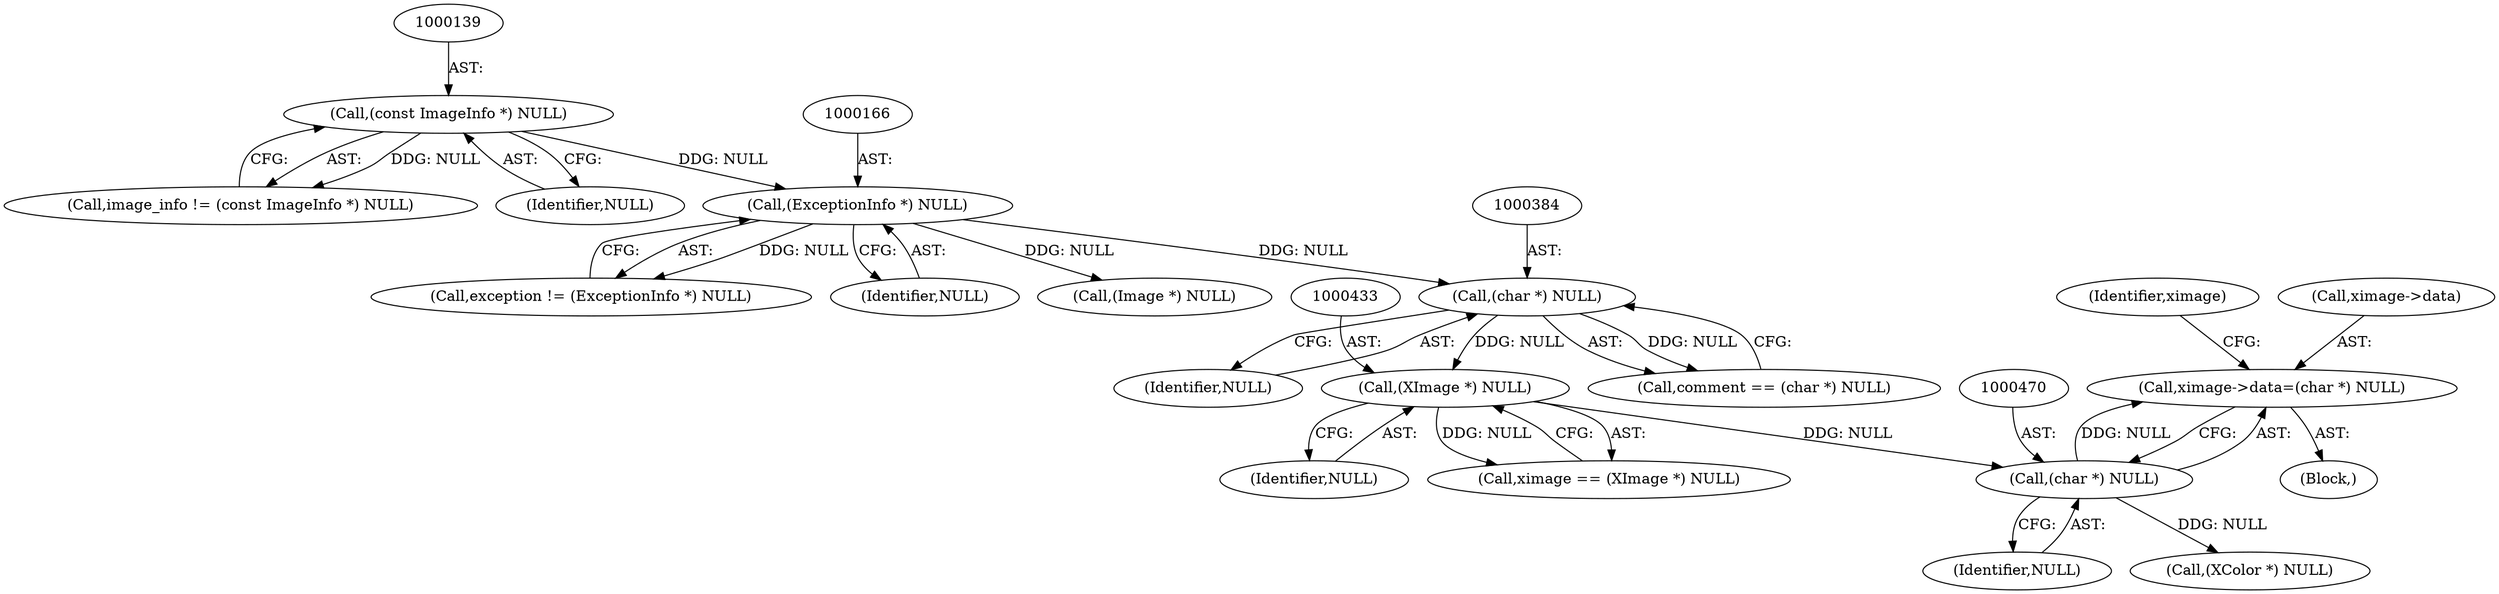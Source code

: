 digraph "0_ImageMagick6_f663dfb8431c97d95682a2b533cca1c8233d21b4@pointer" {
"1000465" [label="(Call,ximage->data=(char *) NULL)"];
"1000469" [label="(Call,(char *) NULL)"];
"1000432" [label="(Call,(XImage *) NULL)"];
"1000383" [label="(Call,(char *) NULL)"];
"1000165" [label="(Call,(ExceptionInfo *) NULL)"];
"1000138" [label="(Call,(const ImageInfo *) NULL)"];
"1000385" [label="(Identifier,NULL)"];
"1000465" [label="(Call,ximage->data=(char *) NULL)"];
"1000163" [label="(Call,exception != (ExceptionInfo *) NULL)"];
"1000474" [label="(Identifier,ximage)"];
"1000116" [label="(Block,)"];
"1000466" [label="(Call,ximage->data)"];
"1000383" [label="(Call,(char *) NULL)"];
"1000140" [label="(Identifier,NULL)"];
"1000165" [label="(Call,(ExceptionInfo *) NULL)"];
"1000136" [label="(Call,image_info != (const ImageInfo *) NULL)"];
"1000432" [label="(Call,(XImage *) NULL)"];
"1000381" [label="(Call,comment == (char *) NULL)"];
"1000471" [label="(Identifier,NULL)"];
"1000167" [label="(Identifier,NULL)"];
"1000469" [label="(Call,(char *) NULL)"];
"1000690" [label="(Call,(XColor *) NULL)"];
"1000195" [label="(Call,(Image *) NULL)"];
"1000434" [label="(Identifier,NULL)"];
"1000430" [label="(Call,ximage == (XImage *) NULL)"];
"1000138" [label="(Call,(const ImageInfo *) NULL)"];
"1000465" -> "1000116"  [label="AST: "];
"1000465" -> "1000469"  [label="CFG: "];
"1000466" -> "1000465"  [label="AST: "];
"1000469" -> "1000465"  [label="AST: "];
"1000474" -> "1000465"  [label="CFG: "];
"1000469" -> "1000465"  [label="DDG: NULL"];
"1000469" -> "1000471"  [label="CFG: "];
"1000470" -> "1000469"  [label="AST: "];
"1000471" -> "1000469"  [label="AST: "];
"1000432" -> "1000469"  [label="DDG: NULL"];
"1000469" -> "1000690"  [label="DDG: NULL"];
"1000432" -> "1000430"  [label="AST: "];
"1000432" -> "1000434"  [label="CFG: "];
"1000433" -> "1000432"  [label="AST: "];
"1000434" -> "1000432"  [label="AST: "];
"1000430" -> "1000432"  [label="CFG: "];
"1000432" -> "1000430"  [label="DDG: NULL"];
"1000383" -> "1000432"  [label="DDG: NULL"];
"1000383" -> "1000381"  [label="AST: "];
"1000383" -> "1000385"  [label="CFG: "];
"1000384" -> "1000383"  [label="AST: "];
"1000385" -> "1000383"  [label="AST: "];
"1000381" -> "1000383"  [label="CFG: "];
"1000383" -> "1000381"  [label="DDG: NULL"];
"1000165" -> "1000383"  [label="DDG: NULL"];
"1000165" -> "1000163"  [label="AST: "];
"1000165" -> "1000167"  [label="CFG: "];
"1000166" -> "1000165"  [label="AST: "];
"1000167" -> "1000165"  [label="AST: "];
"1000163" -> "1000165"  [label="CFG: "];
"1000165" -> "1000163"  [label="DDG: NULL"];
"1000138" -> "1000165"  [label="DDG: NULL"];
"1000165" -> "1000195"  [label="DDG: NULL"];
"1000138" -> "1000136"  [label="AST: "];
"1000138" -> "1000140"  [label="CFG: "];
"1000139" -> "1000138"  [label="AST: "];
"1000140" -> "1000138"  [label="AST: "];
"1000136" -> "1000138"  [label="CFG: "];
"1000138" -> "1000136"  [label="DDG: NULL"];
}
